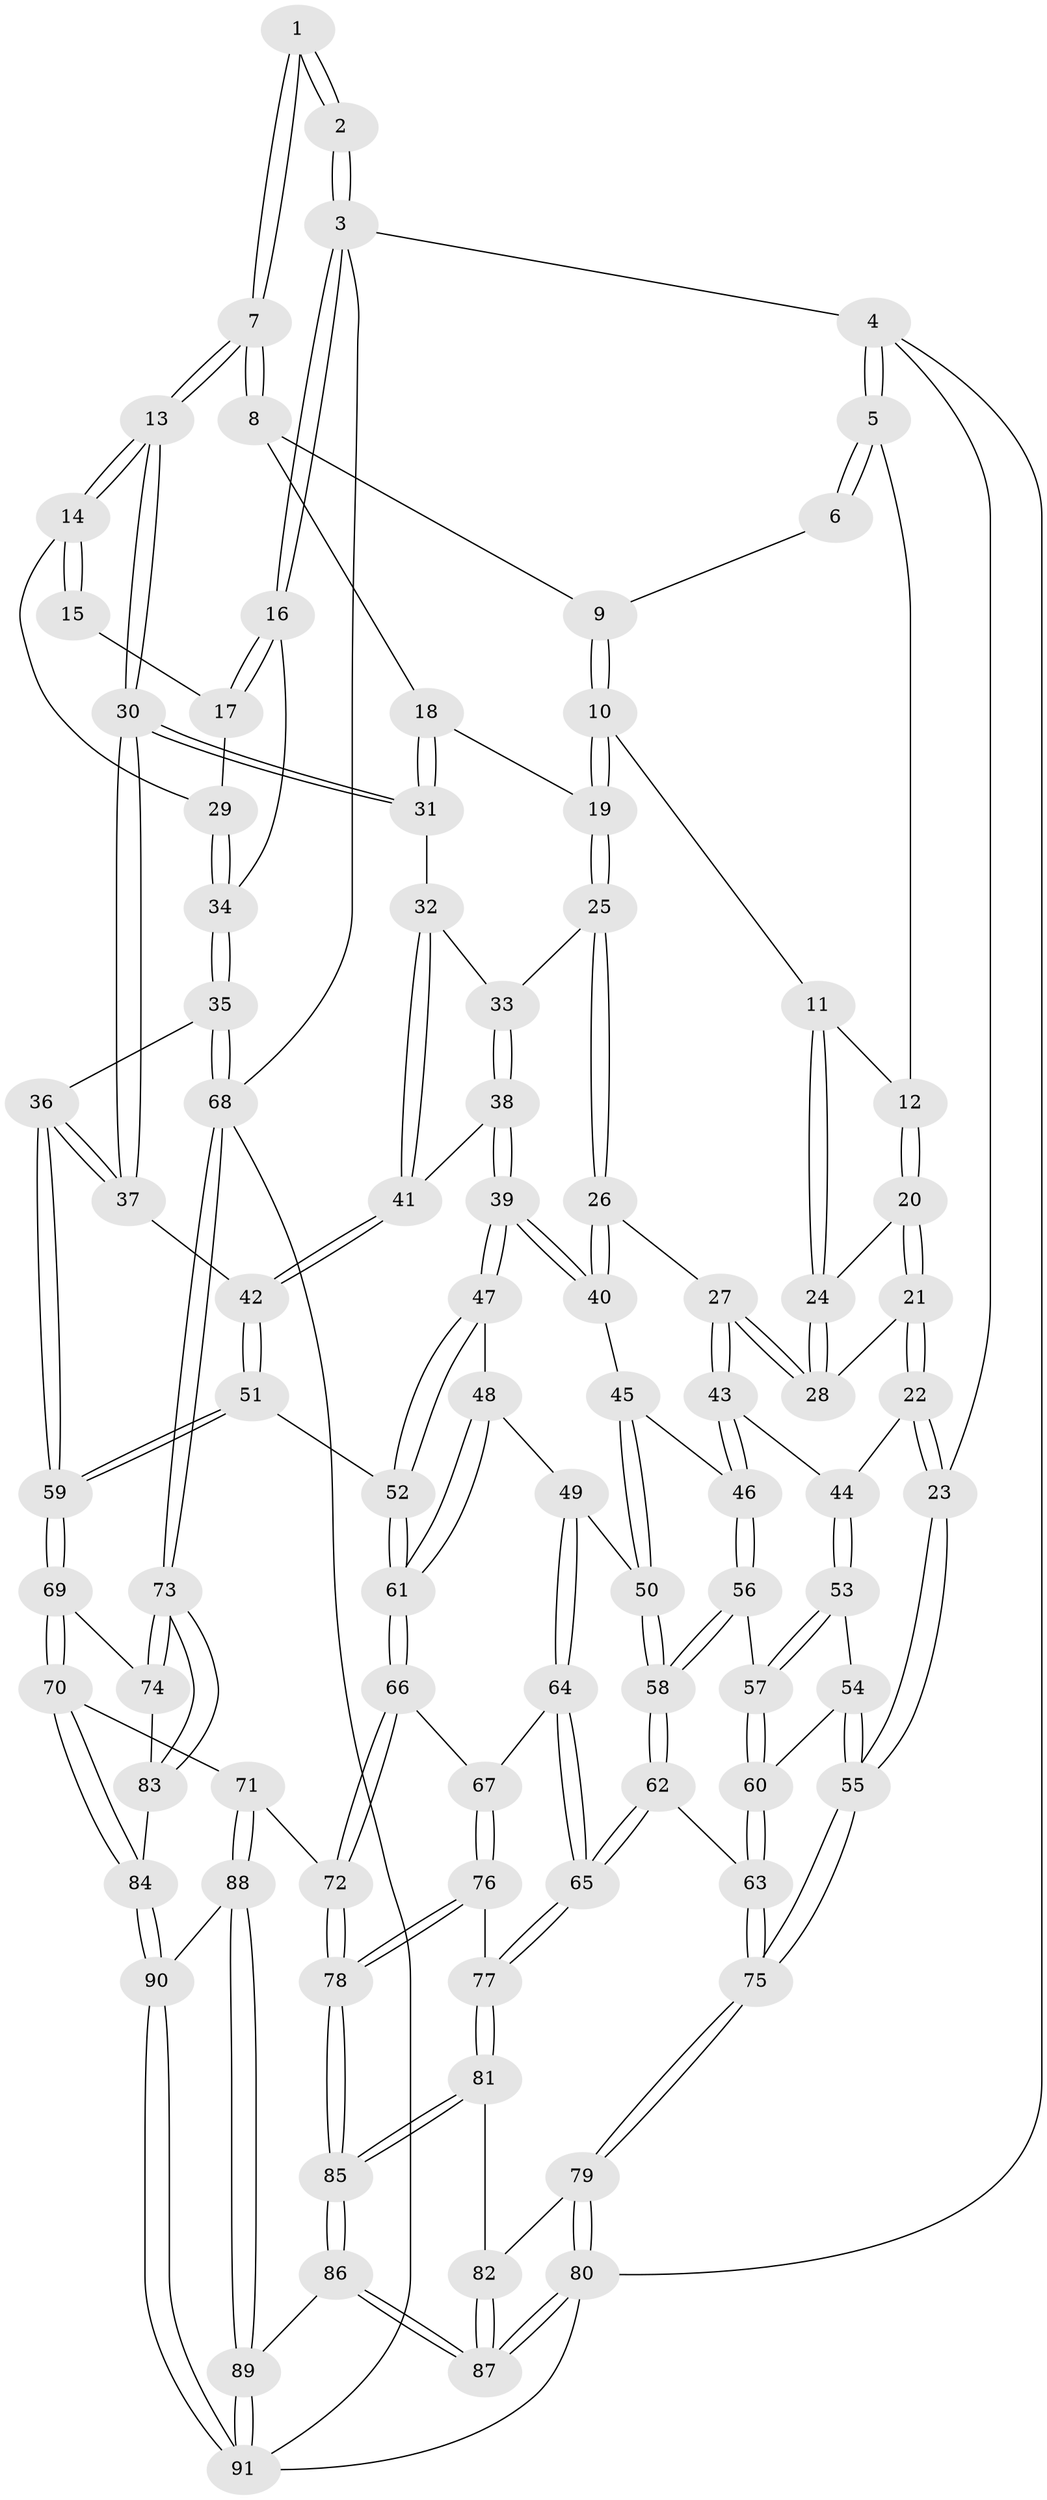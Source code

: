 // coarse degree distribution, {2: 0.13846153846153847, 4: 0.06153846153846154, 3: 0.7230769230769231, 5: 0.07692307692307693}
// Generated by graph-tools (version 1.1) at 2025/54/03/04/25 22:54:35]
// undirected, 91 vertices, 224 edges
graph export_dot {
  node [color=gray90,style=filled];
  1 [pos="+0.6951795354935787+0"];
  2 [pos="+1+0"];
  3 [pos="+1+0"];
  4 [pos="+0+0"];
  5 [pos="+0.1053603469825399+0"];
  6 [pos="+0.46809902802937065+0"];
  7 [pos="+0.7003082992688522+0.11041756717770851"];
  8 [pos="+0.4975909111408447+0.030909545314692335"];
  9 [pos="+0.46962781450427304+0"];
  10 [pos="+0.33358287049342905+0.0790725013358062"];
  11 [pos="+0.21457714238947911+0.021974630558989516"];
  12 [pos="+0.15868513426049205+0"];
  13 [pos="+0.7312820811506029+0.1786820514302457"];
  14 [pos="+0.7982096750975983+0.1561221397252142"];
  15 [pos="+0.9167917838556059+0"];
  16 [pos="+1+0"];
  17 [pos="+0.9284974914854536+0.12269885775668447"];
  18 [pos="+0.46026915576609756+0.12881985982550948"];
  19 [pos="+0.38808471035588576+0.16032340971932693"];
  20 [pos="+0.07112550056828068+0.1461632616847751"];
  21 [pos="+0.017112384652418662+0.21213751180864457"];
  22 [pos="+0+0.2563496261111935"];
  23 [pos="+0+0.2599096219550017"];
  24 [pos="+0.22407721425050667+0.1716115123168155"];
  25 [pos="+0.36724725681679+0.1989166632673103"];
  26 [pos="+0.284324052658675+0.26090817225976204"];
  27 [pos="+0.25720884792734955+0.25301813870548645"];
  28 [pos="+0.2571069960815621+0.2529158875801607"];
  29 [pos="+0.8747946791657722+0.1670606745253061"];
  30 [pos="+0.720457613814359+0.20121077014534297"];
  31 [pos="+0.5898001563884684+0.230313539024892"];
  32 [pos="+0.5582387503502472+0.2665230909078399"];
  33 [pos="+0.40381252264568557+0.22943703432947687"];
  34 [pos="+1+0.3685201458998249"];
  35 [pos="+1+0.41840445537347143"];
  36 [pos="+0.9960402337876614+0.44762455936475176"];
  37 [pos="+0.7308009325534396+0.2410055744474282"];
  38 [pos="+0.49510983536405867+0.36290657232203893"];
  39 [pos="+0.4703003884598088+0.3967790122410914"];
  40 [pos="+0.315756650255703+0.3399763245872599"];
  41 [pos="+0.5083585883684071+0.35280729409944855"];
  42 [pos="+0.6953513973744023+0.4192043883322622"];
  43 [pos="+0.12759692527149064+0.36959400484613447"];
  44 [pos="+0.10771549506532156+0.37699593220232164"];
  45 [pos="+0.2993143756765246+0.3793165853922655"];
  46 [pos="+0.2539281599009692+0.42889035920847457"];
  47 [pos="+0.4717661648543002+0.41761475931622155"];
  48 [pos="+0.45730987276094026+0.4541443156582166"];
  49 [pos="+0.38278462849900835+0.5102775757002235"];
  50 [pos="+0.36772242595477383+0.5095251993499017"];
  51 [pos="+0.7142111059114604+0.5364173452301383"];
  52 [pos="+0.7055257692596871+0.53814091269258"];
  53 [pos="+0.10736697115464185+0.40312484709482727"];
  54 [pos="+0.05698215184076724+0.4860092254525695"];
  55 [pos="+0+0.5777934763271424"];
  56 [pos="+0.24837517667146386+0.45182241891000147"];
  57 [pos="+0.191718629604116+0.5076344812693188"];
  58 [pos="+0.3284059865959722+0.5239377358698984"];
  59 [pos="+0.7860842922902093+0.5749156793489877"];
  60 [pos="+0.17676490237031844+0.5949011957627205"];
  61 [pos="+0.5403075498477562+0.6252211812568687"];
  62 [pos="+0.2197122131732933+0.6636815450025763"];
  63 [pos="+0.1803257380617198+0.6150928892621705"];
  64 [pos="+0.4051266951929372+0.5783248940631648"];
  65 [pos="+0.23023368358863072+0.6955948200006361"];
  66 [pos="+0.5144836585232686+0.6596308733106412"];
  67 [pos="+0.4980977588078807+0.6612083961353049"];
  68 [pos="+1+0.7853530724551127"];
  69 [pos="+0.8036546390864583+0.7013923517299927"];
  70 [pos="+0.7524381954656726+0.7818908386639435"];
  71 [pos="+0.6005271935545593+0.8253707811581885"];
  72 [pos="+0.5992730613765802+0.8251308208021775"];
  73 [pos="+1+0.785477264243874"];
  74 [pos="+0.8627440672605047+0.7249392931746497"];
  75 [pos="+0+0.6081961561453677"];
  76 [pos="+0.3689186017867568+0.7337406714643487"];
  77 [pos="+0.23539075796840442+0.72624443456599"];
  78 [pos="+0.4791471908821959+0.9014502130244352"];
  79 [pos="+0+0.868484003748208"];
  80 [pos="+0+1"];
  81 [pos="+0.22314787802706232+0.7488745169232762"];
  82 [pos="+0.2162859365658301+0.7577209914047476"];
  83 [pos="+0.9308070931947545+0.8904442047239828"];
  84 [pos="+0.8309773902368692+0.9848474652280674"];
  85 [pos="+0.4497514155051564+0.9553974186914086"];
  86 [pos="+0.39219424233756983+1"];
  87 [pos="+0.22391535487695025+1"];
  88 [pos="+0.6311628731771984+0.906260934537891"];
  89 [pos="+0.6374128674033572+1"];
  90 [pos="+0.8282311269392456+1"];
  91 [pos="+0.8460183853590129+1"];
  1 -- 2;
  1 -- 2;
  1 -- 7;
  1 -- 7;
  2 -- 3;
  2 -- 3;
  3 -- 4;
  3 -- 16;
  3 -- 16;
  3 -- 68;
  4 -- 5;
  4 -- 5;
  4 -- 23;
  4 -- 80;
  5 -- 6;
  5 -- 6;
  5 -- 12;
  6 -- 9;
  7 -- 8;
  7 -- 8;
  7 -- 13;
  7 -- 13;
  8 -- 9;
  8 -- 18;
  9 -- 10;
  9 -- 10;
  10 -- 11;
  10 -- 19;
  10 -- 19;
  11 -- 12;
  11 -- 24;
  11 -- 24;
  12 -- 20;
  12 -- 20;
  13 -- 14;
  13 -- 14;
  13 -- 30;
  13 -- 30;
  14 -- 15;
  14 -- 15;
  14 -- 29;
  15 -- 17;
  16 -- 17;
  16 -- 17;
  16 -- 34;
  17 -- 29;
  18 -- 19;
  18 -- 31;
  18 -- 31;
  19 -- 25;
  19 -- 25;
  20 -- 21;
  20 -- 21;
  20 -- 24;
  21 -- 22;
  21 -- 22;
  21 -- 28;
  22 -- 23;
  22 -- 23;
  22 -- 44;
  23 -- 55;
  23 -- 55;
  24 -- 28;
  24 -- 28;
  25 -- 26;
  25 -- 26;
  25 -- 33;
  26 -- 27;
  26 -- 40;
  26 -- 40;
  27 -- 28;
  27 -- 28;
  27 -- 43;
  27 -- 43;
  29 -- 34;
  29 -- 34;
  30 -- 31;
  30 -- 31;
  30 -- 37;
  30 -- 37;
  31 -- 32;
  32 -- 33;
  32 -- 41;
  32 -- 41;
  33 -- 38;
  33 -- 38;
  34 -- 35;
  34 -- 35;
  35 -- 36;
  35 -- 68;
  35 -- 68;
  36 -- 37;
  36 -- 37;
  36 -- 59;
  36 -- 59;
  37 -- 42;
  38 -- 39;
  38 -- 39;
  38 -- 41;
  39 -- 40;
  39 -- 40;
  39 -- 47;
  39 -- 47;
  40 -- 45;
  41 -- 42;
  41 -- 42;
  42 -- 51;
  42 -- 51;
  43 -- 44;
  43 -- 46;
  43 -- 46;
  44 -- 53;
  44 -- 53;
  45 -- 46;
  45 -- 50;
  45 -- 50;
  46 -- 56;
  46 -- 56;
  47 -- 48;
  47 -- 52;
  47 -- 52;
  48 -- 49;
  48 -- 61;
  48 -- 61;
  49 -- 50;
  49 -- 64;
  49 -- 64;
  50 -- 58;
  50 -- 58;
  51 -- 52;
  51 -- 59;
  51 -- 59;
  52 -- 61;
  52 -- 61;
  53 -- 54;
  53 -- 57;
  53 -- 57;
  54 -- 55;
  54 -- 55;
  54 -- 60;
  55 -- 75;
  55 -- 75;
  56 -- 57;
  56 -- 58;
  56 -- 58;
  57 -- 60;
  57 -- 60;
  58 -- 62;
  58 -- 62;
  59 -- 69;
  59 -- 69;
  60 -- 63;
  60 -- 63;
  61 -- 66;
  61 -- 66;
  62 -- 63;
  62 -- 65;
  62 -- 65;
  63 -- 75;
  63 -- 75;
  64 -- 65;
  64 -- 65;
  64 -- 67;
  65 -- 77;
  65 -- 77;
  66 -- 67;
  66 -- 72;
  66 -- 72;
  67 -- 76;
  67 -- 76;
  68 -- 73;
  68 -- 73;
  68 -- 91;
  69 -- 70;
  69 -- 70;
  69 -- 74;
  70 -- 71;
  70 -- 84;
  70 -- 84;
  71 -- 72;
  71 -- 88;
  71 -- 88;
  72 -- 78;
  72 -- 78;
  73 -- 74;
  73 -- 74;
  73 -- 83;
  73 -- 83;
  74 -- 83;
  75 -- 79;
  75 -- 79;
  76 -- 77;
  76 -- 78;
  76 -- 78;
  77 -- 81;
  77 -- 81;
  78 -- 85;
  78 -- 85;
  79 -- 80;
  79 -- 80;
  79 -- 82;
  80 -- 87;
  80 -- 87;
  80 -- 91;
  81 -- 82;
  81 -- 85;
  81 -- 85;
  82 -- 87;
  82 -- 87;
  83 -- 84;
  84 -- 90;
  84 -- 90;
  85 -- 86;
  85 -- 86;
  86 -- 87;
  86 -- 87;
  86 -- 89;
  88 -- 89;
  88 -- 89;
  88 -- 90;
  89 -- 91;
  89 -- 91;
  90 -- 91;
  90 -- 91;
}
